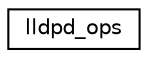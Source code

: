 digraph G
{
  edge [fontname="Helvetica",fontsize="10",labelfontname="Helvetica",labelfontsize="10"];
  node [fontname="Helvetica",fontsize="10",shape=record];
  rankdir="LR";
  Node1 [label="lldpd_ops",height=0.2,width=0.4,color="black", fillcolor="white", style="filled",URL="$structlldpd__ops.html"];
}
